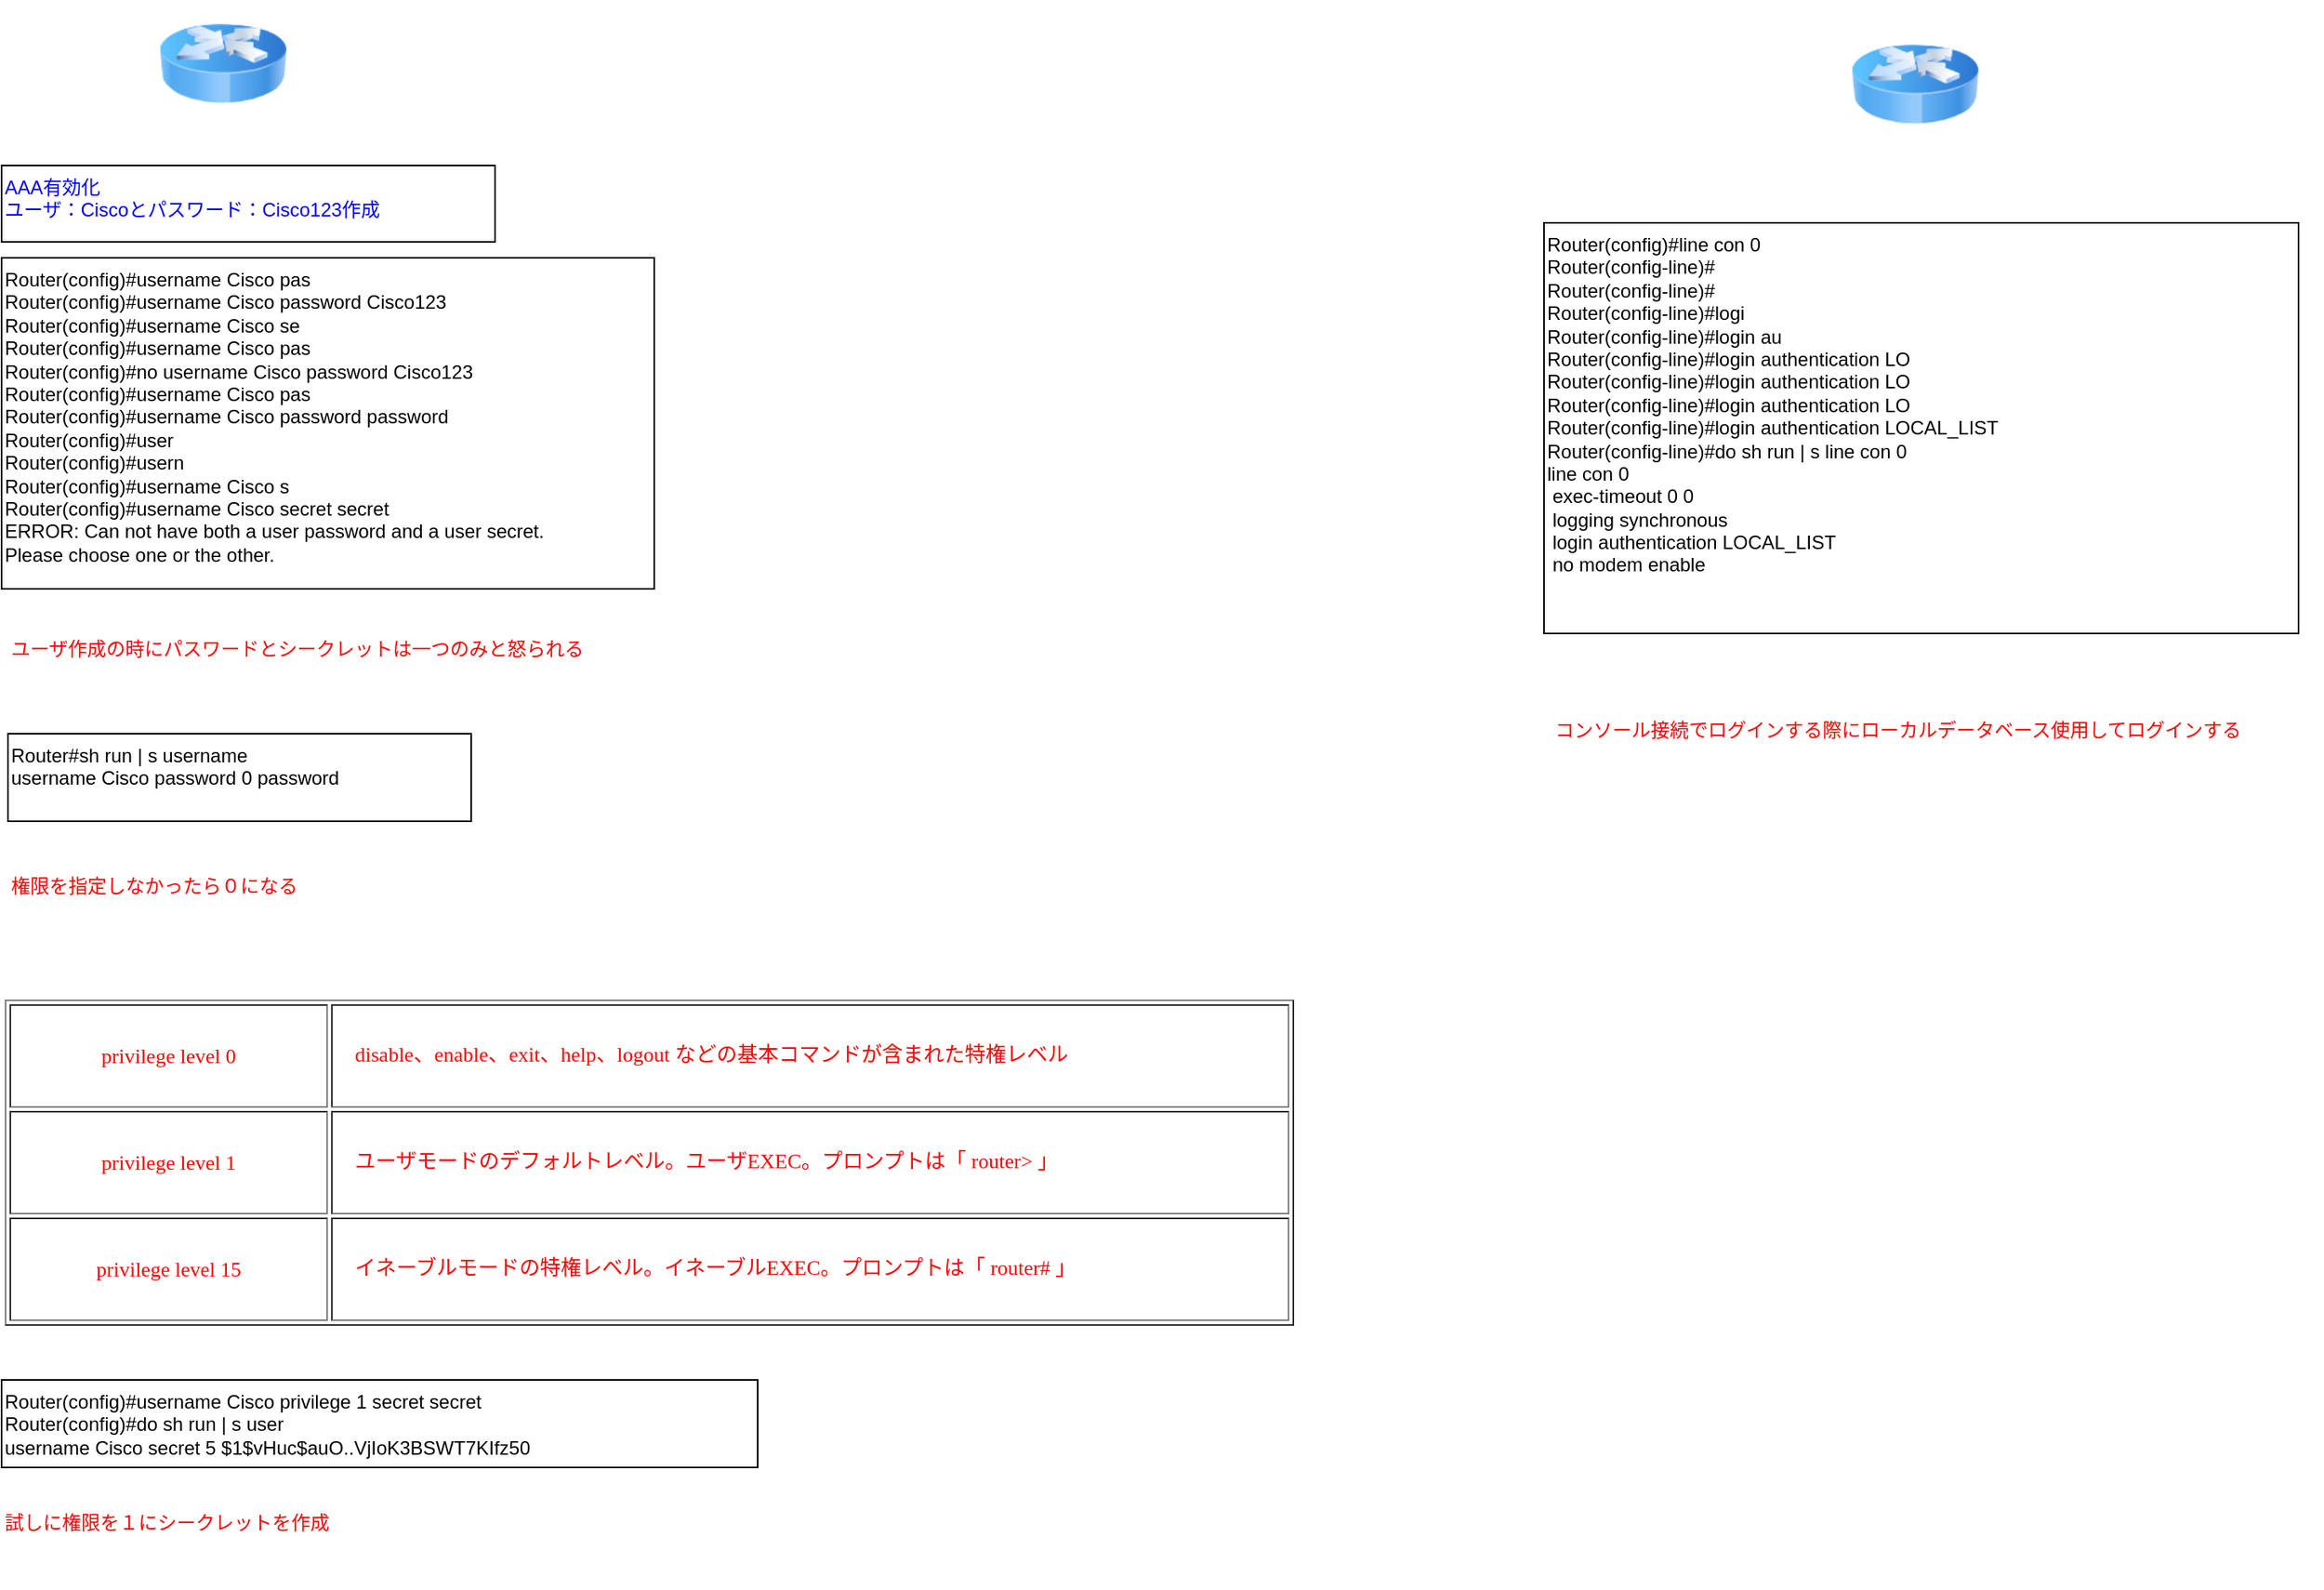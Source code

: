 <mxfile version="21.6.5" type="github" pages="2">
  <diagram name="AAA認証" id="PP09PwQhN0twtaRUhVgX">
    <mxGraphModel dx="1100" dy="978" grid="0" gridSize="10" guides="1" tooltips="1" connect="1" arrows="1" fold="1" page="1" pageScale="1" pageWidth="827" pageHeight="1169" math="0" shadow="0">
      <root>
        <mxCell id="0" />
        <mxCell id="1" parent="0" />
        <mxCell id="_2ap77zCKXi2U0UIOUTR-1" value="" style="image;html=1;image=img/lib/clip_art/networking/Router_Icon_128x128.png" parent="1" vertex="1">
          <mxGeometry x="138" y="31" width="80" height="80" as="geometry" />
        </mxCell>
        <mxCell id="_2ap77zCKXi2U0UIOUTR-2" value="AAA有効化&lt;br&gt;ユーザ：Ciscoとパスワード：Cisco123作成" style="whiteSpace=wrap;html=1;align=left;verticalAlign=top;fontColor=#0000FF;" parent="1" vertex="1">
          <mxGeometry x="39" y="135" width="310" height="48" as="geometry" />
        </mxCell>
        <mxCell id="Uu0wt79npnzHh3u4MpTr-1" value="&lt;div style=&quot;border-color: var(--border-color);&quot;&gt;Router(config)#username Cisco pas&lt;/div&gt;&lt;div style=&quot;border-color: var(--border-color);&quot;&gt;Router(config)#username Cisco password Cisco123&lt;/div&gt;&lt;div style=&quot;border-color: var(--border-color);&quot;&gt;Router(config)#username Cisco se&lt;/div&gt;&lt;div style=&quot;border-color: var(--border-color);&quot;&gt;Router(config)#username Cisco pas&lt;/div&gt;&lt;div style=&quot;border-color: var(--border-color);&quot;&gt;Router(config)#no username Cisco password Cisco123&lt;/div&gt;&lt;div style=&quot;border-color: var(--border-color);&quot;&gt;Router(config)#username Cisco pas&lt;/div&gt;&lt;div style=&quot;border-color: var(--border-color);&quot;&gt;Router(config)#username Cisco password password&lt;/div&gt;&lt;div style=&quot;border-color: var(--border-color);&quot;&gt;Router(config)#user&lt;/div&gt;&lt;div style=&quot;border-color: var(--border-color);&quot;&gt;Router(config)#usern&lt;/div&gt;&lt;div style=&quot;border-color: var(--border-color);&quot;&gt;Router(config)#username Cisco s&lt;/div&gt;&lt;div style=&quot;border-color: var(--border-color);&quot;&gt;Router(config)#username Cisco secret secret&lt;/div&gt;&lt;div style=&quot;border-color: var(--border-color);&quot;&gt;ERROR: Can not have both a user password and a user secret.&lt;/div&gt;&lt;div style=&quot;border-color: var(--border-color);&quot;&gt;Please choose one or the other.&lt;/div&gt;" style="whiteSpace=wrap;html=1;align=left;verticalAlign=top;" parent="1" vertex="1">
          <mxGeometry x="39" y="193" width="410" height="208" as="geometry" />
        </mxCell>
        <mxCell id="Uu0wt79npnzHh3u4MpTr-2" value="&lt;div style=&quot;border-color: var(--border-color);&quot;&gt;&lt;div style=&quot;border-color: var(--border-color);&quot;&gt;&lt;span style=&quot;background-color: initial;&quot;&gt;Router#sh run | s username&lt;/span&gt;&lt;br&gt;&lt;/div&gt;&lt;div style=&quot;border-color: var(--border-color);&quot;&gt;username Cisco password 0 password&lt;/div&gt;&lt;/div&gt;" style="whiteSpace=wrap;html=1;align=left;verticalAlign=top;" parent="1" vertex="1">
          <mxGeometry x="43" y="492" width="291" height="55" as="geometry" />
        </mxCell>
        <mxCell id="Uu0wt79npnzHh3u4MpTr-4" value="&lt;div style=&quot;border-color: var(--border-color);&quot;&gt;&lt;div style=&quot;border-color: var(--border-color);&quot;&gt;ユーザ作成の時にパスワードとシークレットは一つのみと怒られる&lt;br&gt;&lt;/div&gt;&lt;/div&gt;" style="whiteSpace=wrap;html=1;align=left;verticalAlign=top;fontColor=#FF0000;strokeColor=none;" parent="1" vertex="1">
          <mxGeometry x="43" y="425" width="426" height="55" as="geometry" />
        </mxCell>
        <mxCell id="Uu0wt79npnzHh3u4MpTr-5" value="&lt;div style=&quot;border-color: var(--border-color);&quot;&gt;&lt;div style=&quot;border-color: var(--border-color);&quot;&gt;権限を指定しなかったら０になる&lt;br&gt;&lt;/div&gt;&lt;/div&gt;" style="whiteSpace=wrap;html=1;align=left;verticalAlign=top;fontColor=#FF0000;strokeColor=none;" parent="1" vertex="1">
          <mxGeometry x="43" y="574" width="426" height="55" as="geometry" />
        </mxCell>
        <mxCell id="Uu0wt79npnzHh3u4MpTr-6" value="&lt;div style=&quot;border-color: var(--border-color);&quot;&gt;&lt;div style=&quot;border-color: var(--border-color);&quot;&gt;&lt;table style=&quot;font-family: Meiryo;&quot; height=&quot;205&quot; width=&quot;810&quot; border=&quot;1&quot;&gt;&lt;tbody&gt;&lt;tr&gt;&lt;td width=&quot;196&quot; height=&quot;46&quot; align=&quot;center&quot;&gt;&lt;font face=&quot;メイリオ&quot; size=&quot;-1&quot;&gt;&lt;font face=&quot;MS Reference Sans Serif&quot;&gt;privilege level 0&lt;/font&gt;&lt;/font&gt;&lt;/td&gt;&lt;td width=&quot;598&quot; height=&quot;46&quot; align=&quot;left&quot;&gt;&lt;p style=&quot;line-height: 28.8px;&quot;&gt;&lt;font face=&quot;メイリオ&quot; size=&quot;-1&quot;&gt;　disable、enable、exit、help、logout などの基本コマンドが含まれた特権レベル&lt;/font&gt;&lt;/p&gt;&lt;/td&gt;&lt;/tr&gt;&lt;tr&gt;&lt;td width=&quot;196&quot; height=&quot;46&quot; align=&quot;center&quot;&gt;&lt;font face=&quot;メイリオ&quot; size=&quot;-1&quot;&gt;&lt;font face=&quot;MS Reference Sans Serif&quot;&gt;privilege level 1&lt;/font&gt;&lt;/font&gt;&lt;/td&gt;&lt;td width=&quot;598&quot; height=&quot;46&quot; align=&quot;left&quot;&gt;&lt;p style=&quot;line-height: 28.8px;&quot;&gt;&lt;font face=&quot;メイリオ&quot; size=&quot;-1&quot;&gt;　ユーザモードのデフォルトレベル。ユーザEXEC。プロンプトは「&amp;nbsp;&lt;/font&gt;&lt;font color=&quot;#ff0000&quot; face=&quot;メイリオ&quot; size=&quot;-1&quot;&gt;router&amp;gt;&lt;/font&gt;&lt;font face=&quot;メイリオ&quot; size=&quot;-1&quot;&gt;&amp;nbsp;」&lt;/font&gt;&lt;/p&gt;&lt;/td&gt;&lt;/tr&gt;&lt;tr&gt;&lt;td width=&quot;196&quot; height=&quot;46&quot; align=&quot;center&quot;&gt;&lt;font face=&quot;メイリオ&quot; size=&quot;-1&quot;&gt;&lt;font face=&quot;MS Reference Sans Serif&quot;&gt;privilege level 15&lt;/font&gt;&lt;/font&gt;&lt;/td&gt;&lt;td width=&quot;598&quot; height=&quot;46&quot; align=&quot;left&quot;&gt;&lt;p style=&quot;line-height: 28.8px;&quot;&gt;&lt;font face=&quot;メイリオ&quot; size=&quot;-1&quot;&gt;　イネーブルモードの特権レベル。イネーブルEXEC。プロンプトは「&lt;/font&gt;&lt;font color=&quot;#ff0000&quot; face=&quot;メイリオ&quot; size=&quot;-1&quot;&gt;&amp;nbsp;router#&lt;/font&gt;&lt;font face=&quot;メイリオ&quot; size=&quot;-1&quot;&gt;&amp;nbsp;」&lt;/font&gt;&lt;/p&gt;&lt;/td&gt;&lt;/tr&gt;&lt;/tbody&gt;&lt;/table&gt;&lt;/div&gt;&lt;/div&gt;" style="whiteSpace=wrap;html=1;align=left;verticalAlign=top;fontColor=#FF0000;strokeColor=none;" parent="1" vertex="1">
          <mxGeometry x="39" y="652" width="846" height="230" as="geometry" />
        </mxCell>
        <mxCell id="Uu0wt79npnzHh3u4MpTr-7" value="&lt;div style=&quot;border-color: var(--border-color);&quot;&gt;&lt;div style=&quot;border-color: var(--border-color);&quot;&gt;Router(config)#username Cisco privilege 1 secret secret&lt;br&gt;&lt;div style=&quot;border-color: var(--border-color);&quot;&gt;Router(config)#do sh run | s user&lt;/div&gt;&lt;div style=&quot;border-color: var(--border-color);&quot;&gt;username Cisco secret 5 $1$vHuc$auO..VjIoK3BSWT7KIfz50&lt;/div&gt;&lt;/div&gt;&lt;/div&gt;" style="whiteSpace=wrap;html=1;align=left;verticalAlign=top;" parent="1" vertex="1">
          <mxGeometry x="39" y="898" width="475" height="55" as="geometry" />
        </mxCell>
        <mxCell id="Uu0wt79npnzHh3u4MpTr-9" value="&lt;div style=&quot;border-color: var(--border-color);&quot;&gt;&lt;div style=&quot;border-color: var(--border-color);&quot;&gt;試しに権限を１にシークレットを作成&lt;/div&gt;&lt;/div&gt;" style="whiteSpace=wrap;html=1;align=left;verticalAlign=top;fontColor=#FF0000;strokeColor=none;" parent="1" vertex="1">
          <mxGeometry x="39" y="974" width="426" height="55" as="geometry" />
        </mxCell>
        <mxCell id="Uu0wt79npnzHh3u4MpTr-10" value="" style="image;html=1;image=img/lib/clip_art/networking/Router_Icon_128x128.png" parent="1" vertex="1">
          <mxGeometry x="1201" y="44" width="80" height="80" as="geometry" />
        </mxCell>
        <mxCell id="mjAupGDoTwcLQawQlSMb-1" value="&lt;div style=&quot;border-color: var(--border-color);&quot;&gt;&lt;div style=&quot;border-color: var(--border-color);&quot;&gt;Router(config)#line con 0&lt;/div&gt;&lt;div style=&quot;border-color: var(--border-color);&quot;&gt;Router(config-line)#&lt;/div&gt;&lt;div style=&quot;border-color: var(--border-color);&quot;&gt;Router(config-line)#&lt;/div&gt;&lt;div style=&quot;border-color: var(--border-color);&quot;&gt;Router(config-line)#logi&lt;/div&gt;&lt;div style=&quot;border-color: var(--border-color);&quot;&gt;Router(config-line)#login au&lt;/div&gt;&lt;div style=&quot;border-color: var(--border-color);&quot;&gt;Router(config-line)#login authentication LO&lt;/div&gt;&lt;div style=&quot;border-color: var(--border-color);&quot;&gt;Router(config-line)#login authentication LO&lt;/div&gt;&lt;div style=&quot;border-color: var(--border-color);&quot;&gt;Router(config-line)#login authentication LO&lt;/div&gt;&lt;div style=&quot;border-color: var(--border-color);&quot;&gt;Router(config-line)#login authentication LOCAL_LIST&lt;/div&gt;&lt;div style=&quot;border-color: var(--border-color);&quot;&gt;Router(config-line)#do sh run | s line con 0&lt;/div&gt;&lt;div style=&quot;border-color: var(--border-color);&quot;&gt;line con 0&lt;/div&gt;&lt;div style=&quot;border-color: var(--border-color);&quot;&gt;&amp;nbsp;exec-timeout 0 0&lt;/div&gt;&lt;div style=&quot;border-color: var(--border-color);&quot;&gt;&amp;nbsp;logging synchronous&lt;/div&gt;&lt;div style=&quot;border-color: var(--border-color);&quot;&gt;&amp;nbsp;login authentication LOCAL_LIST&lt;/div&gt;&lt;div style=&quot;border-color: var(--border-color);&quot;&gt;&amp;nbsp;no modem enable&lt;/div&gt;&lt;/div&gt;" style="whiteSpace=wrap;html=1;align=left;verticalAlign=top;" vertex="1" parent="1">
          <mxGeometry x="1008" y="171" width="474" height="258" as="geometry" />
        </mxCell>
        <mxCell id="mjAupGDoTwcLQawQlSMb-2" value="コンソール接続でログインする際にローカルデータベース使用してログインする" style="whiteSpace=wrap;html=1;align=left;verticalAlign=top;fontColor=#FF0000;strokeColor=none;" vertex="1" parent="1">
          <mxGeometry x="1013" y="476" width="484" height="55" as="geometry" />
        </mxCell>
      </root>
    </mxGraphModel>
  </diagram>
  <diagram id="uj1H-IIrwa0S7pnmGkx6" name="CISCO暗号化と複合化">
    <mxGraphModel dx="1100" dy="978" grid="0" gridSize="10" guides="1" tooltips="1" connect="1" arrows="1" fold="1" page="1" pageScale="1" pageWidth="827" pageHeight="1169" math="0" shadow="0">
      <root>
        <mxCell id="0" />
        <mxCell id="1" parent="0" />
        <mxCell id="6l6hhNEvBz0SWGdBXN2a-1" value="Router(config)#do sh run | s line vty&#xa;line vty 0 4&#xa;Router(config)#line vty 0 4&#xa;Router(config-line)#pas&#xa;Router(config-line)#password test123&#xa;Router(config-line)#do sh run | s line vty&#xa;line vty 0 4&#xa; password test123&#xa;&#xa;&#xa;Router(config)#service password-encryption&#xa;Router(config)#&#xa;&#xa;Router(config)#do sh run | s line vty&#xa;line vty 0 4&#xa; password 7 071B245F5A584B56&#xa;&#xa;Router(config)#key chain TEST&#xa;Router(config-keychain)#key 1&#xa;Router(config-keychain-key)#key-s&#xa;Router(config-keychain-key)#key-string 7 071B245F5A584B56&#xa;Router(config-keychain-key)#do show key ch&#xa;Router(config-keychain-key)#do show key chain&#xa;Key-chain TEST:&#xa;    key 1 -- text &quot;test123&quot;&#xa;        accept lifetime (always valid) - (always valid) [valid now]&#xa;        send lifetime (always valid) - (always valid) [valid now]&#xa;Router(config-keychain-key)#" style="text;whiteSpace=wrap;" vertex="1" parent="1">
          <mxGeometry x="146" y="77" width="521" height="685" as="geometry" />
        </mxCell>
      </root>
    </mxGraphModel>
  </diagram>
</mxfile>
